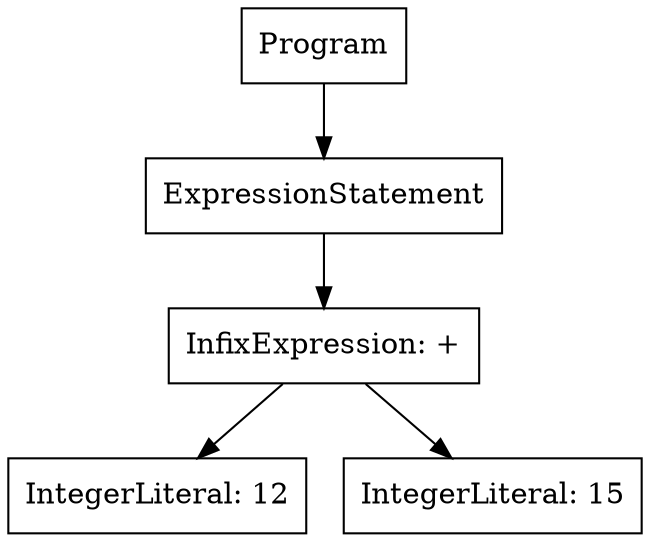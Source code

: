 digraph AST {
  node [shape=box];
Node1 [label="Program"];
Node2 [label="ExpressionStatement"];
Node3 [label="InfixExpression: +"];
Node4 [label="IntegerLiteral: 12"];
Node3 -> Node4;
Node5 [label="IntegerLiteral: 15"];
Node3 -> Node5;
Node2 -> Node3;
Node1 -> Node2;
}
